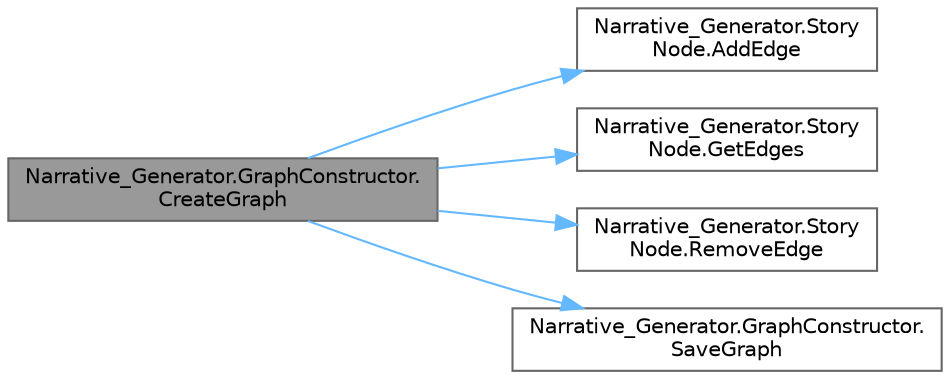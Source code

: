 digraph "Narrative_Generator.GraphСonstructor.CreateGraph"
{
 // LATEX_PDF_SIZE
  bgcolor="transparent";
  edge [fontname=Helvetica,fontsize=10,labelfontname=Helvetica,labelfontsize=10];
  node [fontname=Helvetica,fontsize=10,shape=box,height=0.2,width=0.4];
  rankdir="LR";
  Node1 [label="Narrative_Generator.GraphСonstructor.\lCreateGraph",height=0.2,width=0.4,color="gray40", fillcolor="grey60", style="filled", fontcolor="black",tooltip="A method that describes the transmitted story graph in text format and creates a visualization based ..."];
  Node1 -> Node2 [color="steelblue1",style="solid"];
  Node2 [label="Narrative_Generator.Story\lNode.AddEdge",height=0.2,width=0.4,color="grey40", fillcolor="white", style="filled",URL="$class_narrative___generator_1_1_story_node.html#a0a65add5dec78fa836cec82ba6cea413",tooltip="Adds the specified edge to the list of edges connected to this node."];
  Node1 -> Node3 [color="steelblue1",style="solid"];
  Node3 [label="Narrative_Generator.Story\lNode.GetEdges",height=0.2,width=0.4,color="grey40", fillcolor="white", style="filled",URL="$class_narrative___generator_1_1_story_node.html#a546432f24cda5eb8081df4866c781feb",tooltip="Returns a list of all edges connected to the this node."];
  Node1 -> Node4 [color="steelblue1",style="solid"];
  Node4 [label="Narrative_Generator.Story\lNode.RemoveEdge",height=0.2,width=0.4,color="grey40", fillcolor="white", style="filled",URL="$class_narrative___generator_1_1_story_node.html#a92e61e0d5774d9f75f2812c89540a2ad",tooltip="Removes the specified edge from the list of all edges connected to the this node."];
  Node1 -> Node5 [color="steelblue1",style="solid"];
  Node5 [label="Narrative_Generator.GraphСonstructor.\lSaveGraph",height=0.2,width=0.4,color="grey40", fillcolor="white", style="filled",URL="$class_narrative___generator_1_1_graph_xD0_xA1onstructor.html#ac35f0aadbeebf2a0661dc6a3c1f0cdd5",tooltip="A method that saves the textual description of the graph to a file with the specified name."];
}
